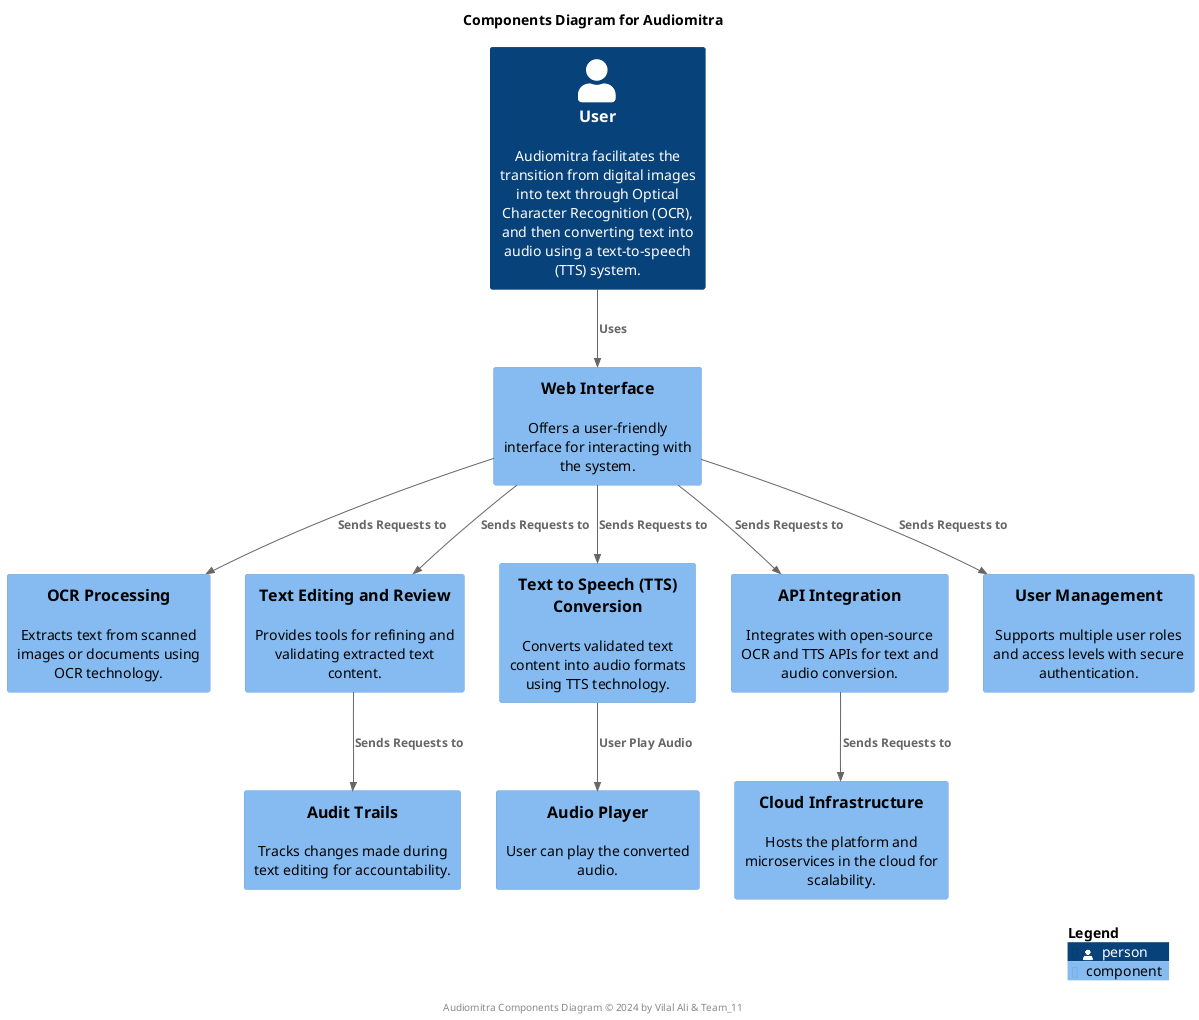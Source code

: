 @startuml Audiomitra
set separator none
title Components Diagram for Audiomitra

'left to right direction
top to bottom direction

!include <C4/C4>
!include <C4/C4_Context>
!include <C4/C4_Container>
!include <C4/C4_Component>

Person(User, "User", $descr="Audiomitra facilitates the transition from digital images into text through Optical Character Recognition (OCR), and then converting text into audio using a text-to-speech (TTS) system. ", $tags="", $link="")

Component(OCRSystem.WebInterface, "Web Interface", $techn="", $descr="Offers a user-friendly interface for interacting with the system.", $tags="", $link="")
Component(OCRSystem.OCRProcessing, "OCR Processing", $techn="", $descr="Extracts text from scanned images or documents using OCR technology.", $tags="", $link="")
Component(OCRSystem.TextEditingReview, "Text Editing and Review", $techn="", $descr="Provides tools for refining and validating extracted text content.", $tags="", $link="")
Component(OCRSystem.TextToSpeech, "Text to Speech (TTS) Conversion", $techn="", $descr="Converts validated text content into audio formats using TTS technology.", $tags="", $link="")
Component(OCRSystem.Backend.APIIntegration, "API Integration", $techn="", $descr="Integrates with open-source OCR and TTS APIs for text and audio conversion.", $tags="", $link="")
Component(OCRSystem.UserManagement, "User Management", $techn="", $descr="Supports multiple user roles and access levels with secure authentication.", $tags="", $link="")

Component(OCRSystem.AuditTrails, "Audit Trails", $techn="", $descr="Tracks changes made during text editing for accountability.", $tags="", $link="")
Component(OCRSystem.AudioPlayer, "Audio Player", $techn="", $descr="User can play the converted audio.", $tags="", $link="")
Component(OCRSystem.CloudInfrastructure, "Cloud Infrastructure", $techn="", $descr="Hosts the platform and microservices in the cloud for scalability.", $tags="", $link="")

Rel(User, OCRSystem.WebInterface, "Uses", $techn="", $tags="", $link="")
Rel(OCRSystem.WebInterface, OCRSystem.TextEditingReview, "Sends Requests to", $techn="", $tags="", $link="")
Rel(OCRSystem.WebInterface, OCRSystem.TextToSpeech, "Sends Requests to", $techn="", $tags="", $link="")
Rel(OCRSystem.WebInterface, OCRSystem.UserManagement, "Sends Requests to", $techn="", $tags="", $link="")
Rel(OCRSystem.WebInterface, OCRSystem.OCRProcessing, "Sends Requests to", $techn="", $tags="", $link="")
Rel(OCRSystem.WebInterface, OCRSystem.Backend.APIIntegration, "Sends Requests to", $techn="", $tags="", $link="")

Rel(OCRSystem.TextEditingReview, OCRSystem.AuditTrails, "Sends Requests to", $techn="", $tags="", $link="")
Rel(OCRSystem.TextToSpeech, OCRSystem.AudioPlayer, "User Play Audio", $techn="", $tags="", $link="")
Rel(OCRSystem.Backend.APIIntegration, OCRSystem.CloudInfrastructure, "Sends Requests to", $techn="", $tags="", $link="")

footer "Audiomitra Components Diagram © 2024 by Vilal Ali & Team_11"

SHOW_LEGEND(true)
@enduml
